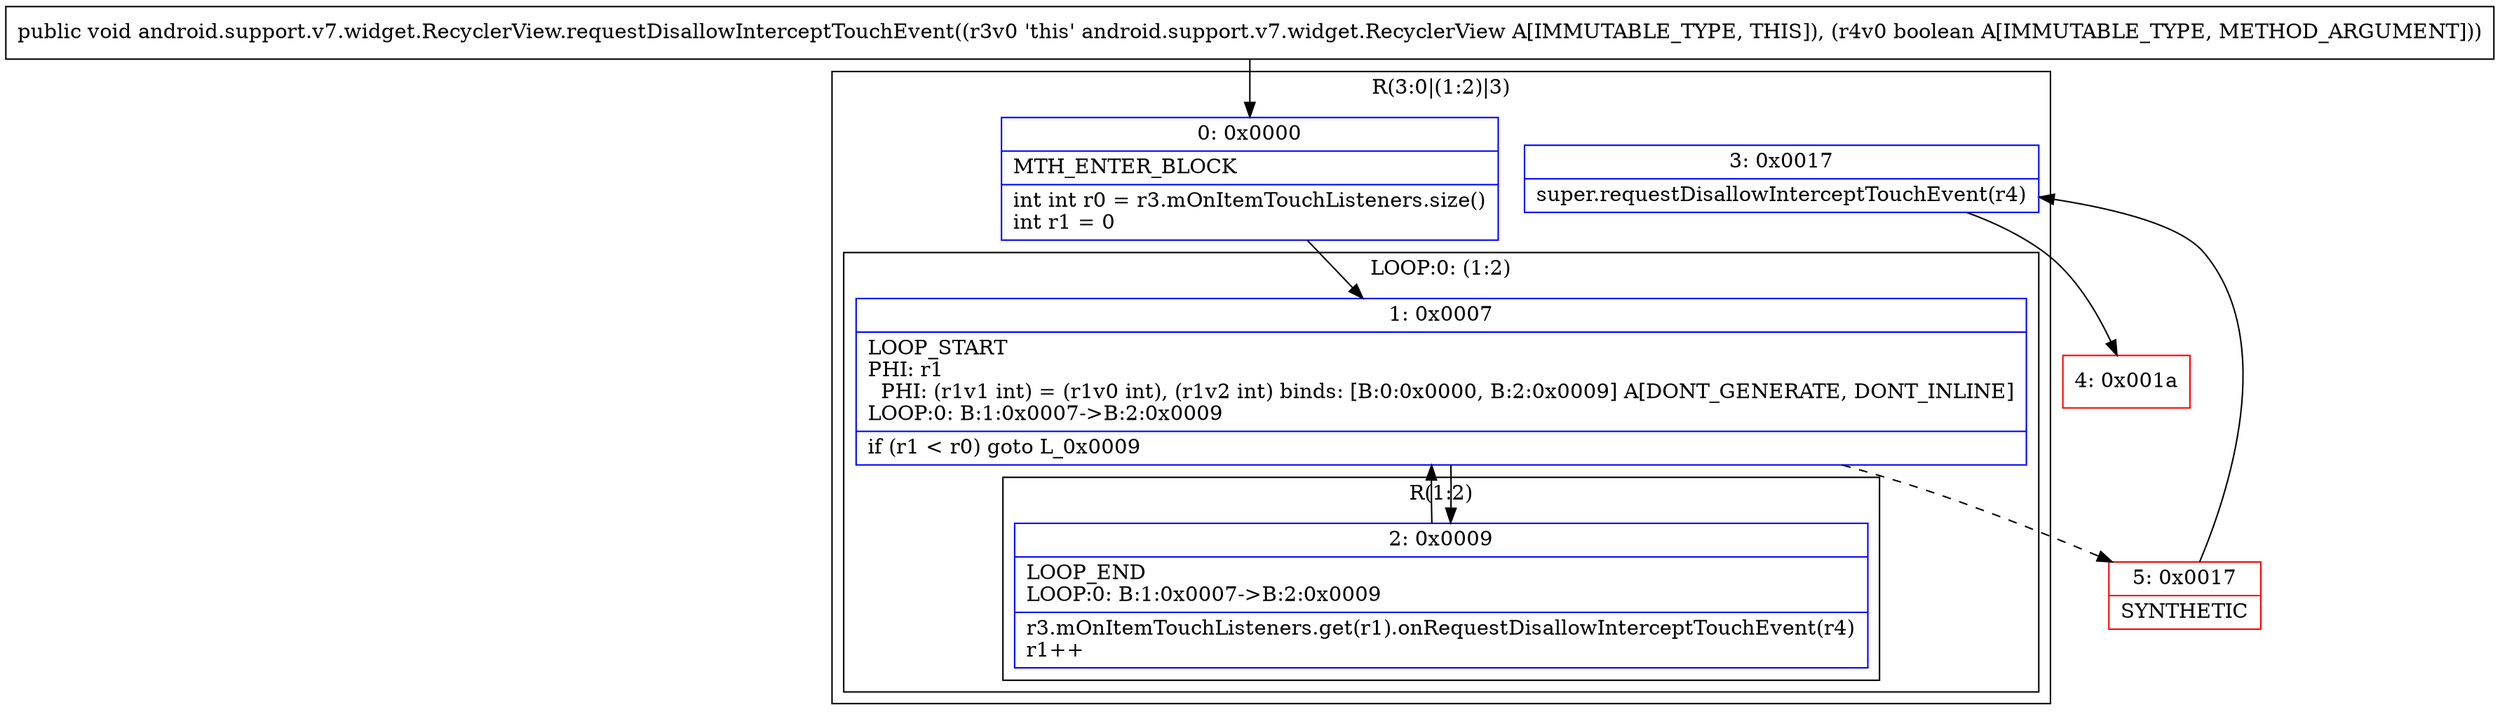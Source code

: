 digraph "CFG forandroid.support.v7.widget.RecyclerView.requestDisallowInterceptTouchEvent(Z)V" {
subgraph cluster_Region_1582141229 {
label = "R(3:0|(1:2)|3)";
node [shape=record,color=blue];
Node_0 [shape=record,label="{0\:\ 0x0000|MTH_ENTER_BLOCK\l|int int r0 = r3.mOnItemTouchListeners.size()\lint r1 = 0\l}"];
subgraph cluster_LoopRegion_15169133 {
label = "LOOP:0: (1:2)";
node [shape=record,color=blue];
Node_1 [shape=record,label="{1\:\ 0x0007|LOOP_START\lPHI: r1 \l  PHI: (r1v1 int) = (r1v0 int), (r1v2 int) binds: [B:0:0x0000, B:2:0x0009] A[DONT_GENERATE, DONT_INLINE]\lLOOP:0: B:1:0x0007\-\>B:2:0x0009\l|if (r1 \< r0) goto L_0x0009\l}"];
subgraph cluster_Region_877466217 {
label = "R(1:2)";
node [shape=record,color=blue];
Node_2 [shape=record,label="{2\:\ 0x0009|LOOP_END\lLOOP:0: B:1:0x0007\-\>B:2:0x0009\l|r3.mOnItemTouchListeners.get(r1).onRequestDisallowInterceptTouchEvent(r4)\lr1++\l}"];
}
}
Node_3 [shape=record,label="{3\:\ 0x0017|super.requestDisallowInterceptTouchEvent(r4)\l}"];
}
Node_4 [shape=record,color=red,label="{4\:\ 0x001a}"];
Node_5 [shape=record,color=red,label="{5\:\ 0x0017|SYNTHETIC\l}"];
MethodNode[shape=record,label="{public void android.support.v7.widget.RecyclerView.requestDisallowInterceptTouchEvent((r3v0 'this' android.support.v7.widget.RecyclerView A[IMMUTABLE_TYPE, THIS]), (r4v0 boolean A[IMMUTABLE_TYPE, METHOD_ARGUMENT])) }"];
MethodNode -> Node_0;
Node_0 -> Node_1;
Node_1 -> Node_2;
Node_1 -> Node_5[style=dashed];
Node_2 -> Node_1;
Node_3 -> Node_4;
Node_5 -> Node_3;
}

